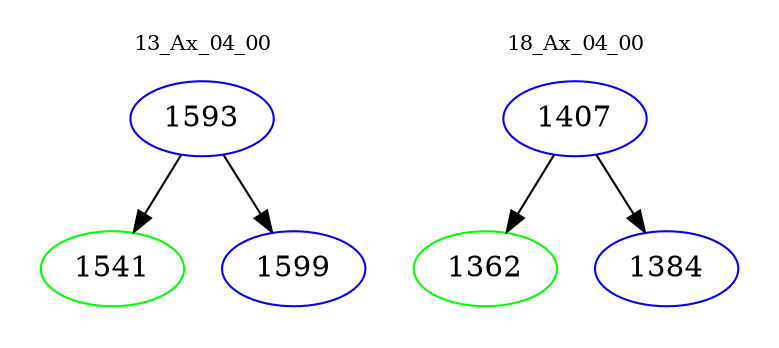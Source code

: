 digraph{
subgraph cluster_0 {
color = white
label = "13_Ax_04_00";
fontsize=10;
T0_1593 [label="1593", color="blue"]
T0_1593 -> T0_1541 [color="black"]
T0_1541 [label="1541", color="green"]
T0_1593 -> T0_1599 [color="black"]
T0_1599 [label="1599", color="blue"]
}
subgraph cluster_1 {
color = white
label = "18_Ax_04_00";
fontsize=10;
T1_1407 [label="1407", color="blue"]
T1_1407 -> T1_1362 [color="black"]
T1_1362 [label="1362", color="green"]
T1_1407 -> T1_1384 [color="black"]
T1_1384 [label="1384", color="blue"]
}
}
